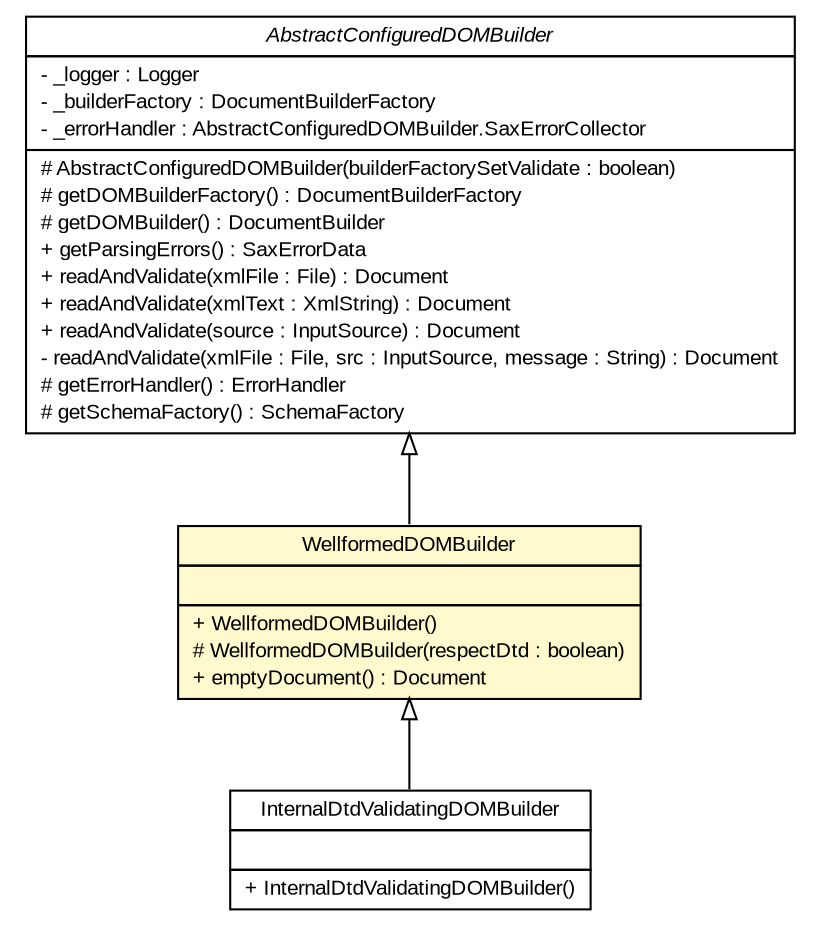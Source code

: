 #!/usr/local/bin/dot
#
# Class diagram 
# Generated by UMLGraph version R5_6_6-6-g3bdff0 (http://www.umlgraph.org/)
#

digraph G {
	edge [fontname="arial",fontsize=10,labelfontname="arial",labelfontsize=10];
	node [fontname="arial",fontsize=10,shape=plaintext];
	nodesep=0.25;
	ranksep=0.5;
	// org.tanjakostic.jcleancim.xml.WellformedDOMBuilder
	c208408 [label=<<table title="org.tanjakostic.jcleancim.xml.WellformedDOMBuilder" border="0" cellborder="1" cellspacing="0" cellpadding="2" port="p" bgcolor="lemonChiffon" href="./WellformedDOMBuilder.html">
		<tr><td><table border="0" cellspacing="0" cellpadding="1">
<tr><td align="center" balign="center"> WellformedDOMBuilder </td></tr>
		</table></td></tr>
		<tr><td><table border="0" cellspacing="0" cellpadding="1">
<tr><td align="left" balign="left">  </td></tr>
		</table></td></tr>
		<tr><td><table border="0" cellspacing="0" cellpadding="1">
<tr><td align="left" balign="left"> + WellformedDOMBuilder() </td></tr>
<tr><td align="left" balign="left"> # WellformedDOMBuilder(respectDtd : boolean) </td></tr>
<tr><td align="left" balign="left"> + emptyDocument() : Document </td></tr>
		</table></td></tr>
		</table>>, URL="./WellformedDOMBuilder.html", fontname="arial", fontcolor="black", fontsize=10.0];
	// org.tanjakostic.jcleancim.xml.InternalDtdValidatingDOMBuilder
	c208414 [label=<<table title="org.tanjakostic.jcleancim.xml.InternalDtdValidatingDOMBuilder" border="0" cellborder="1" cellspacing="0" cellpadding="2" port="p" href="./InternalDtdValidatingDOMBuilder.html">
		<tr><td><table border="0" cellspacing="0" cellpadding="1">
<tr><td align="center" balign="center"> InternalDtdValidatingDOMBuilder </td></tr>
		</table></td></tr>
		<tr><td><table border="0" cellspacing="0" cellpadding="1">
<tr><td align="left" balign="left">  </td></tr>
		</table></td></tr>
		<tr><td><table border="0" cellspacing="0" cellpadding="1">
<tr><td align="left" balign="left"> + InternalDtdValidatingDOMBuilder() </td></tr>
		</table></td></tr>
		</table>>, URL="./InternalDtdValidatingDOMBuilder.html", fontname="arial", fontcolor="black", fontsize=10.0];
	// org.tanjakostic.jcleancim.xml.AbstractConfiguredDOMBuilder
	c208419 [label=<<table title="org.tanjakostic.jcleancim.xml.AbstractConfiguredDOMBuilder" border="0" cellborder="1" cellspacing="0" cellpadding="2" port="p" href="./AbstractConfiguredDOMBuilder.html">
		<tr><td><table border="0" cellspacing="0" cellpadding="1">
<tr><td align="center" balign="center"><font face="Arial Italic"> AbstractConfiguredDOMBuilder </font></td></tr>
		</table></td></tr>
		<tr><td><table border="0" cellspacing="0" cellpadding="1">
<tr><td align="left" balign="left"> - _logger : Logger </td></tr>
<tr><td align="left" balign="left"> - _builderFactory : DocumentBuilderFactory </td></tr>
<tr><td align="left" balign="left"> - _errorHandler : AbstractConfiguredDOMBuilder.SaxErrorCollector </td></tr>
		</table></td></tr>
		<tr><td><table border="0" cellspacing="0" cellpadding="1">
<tr><td align="left" balign="left"> # AbstractConfiguredDOMBuilder(builderFactorySetValidate : boolean) </td></tr>
<tr><td align="left" balign="left"> # getDOMBuilderFactory() : DocumentBuilderFactory </td></tr>
<tr><td align="left" balign="left"> # getDOMBuilder() : DocumentBuilder </td></tr>
<tr><td align="left" balign="left"> + getParsingErrors() : SaxErrorData </td></tr>
<tr><td align="left" balign="left"> + readAndValidate(xmlFile : File) : Document </td></tr>
<tr><td align="left" balign="left"> + readAndValidate(xmlText : XmlString) : Document </td></tr>
<tr><td align="left" balign="left"> + readAndValidate(source : InputSource) : Document </td></tr>
<tr><td align="left" balign="left"> - readAndValidate(xmlFile : File, src : InputSource, message : String) : Document </td></tr>
<tr><td align="left" balign="left"> # getErrorHandler() : ErrorHandler </td></tr>
<tr><td align="left" balign="left"> # getSchemaFactory() : SchemaFactory </td></tr>
		</table></td></tr>
		</table>>, URL="./AbstractConfiguredDOMBuilder.html", fontname="arial", fontcolor="black", fontsize=10.0];
	//org.tanjakostic.jcleancim.xml.WellformedDOMBuilder extends org.tanjakostic.jcleancim.xml.AbstractConfiguredDOMBuilder
	c208419:p -> c208408:p [dir=back,arrowtail=empty];
	//org.tanjakostic.jcleancim.xml.InternalDtdValidatingDOMBuilder extends org.tanjakostic.jcleancim.xml.WellformedDOMBuilder
	c208408:p -> c208414:p [dir=back,arrowtail=empty];
}

